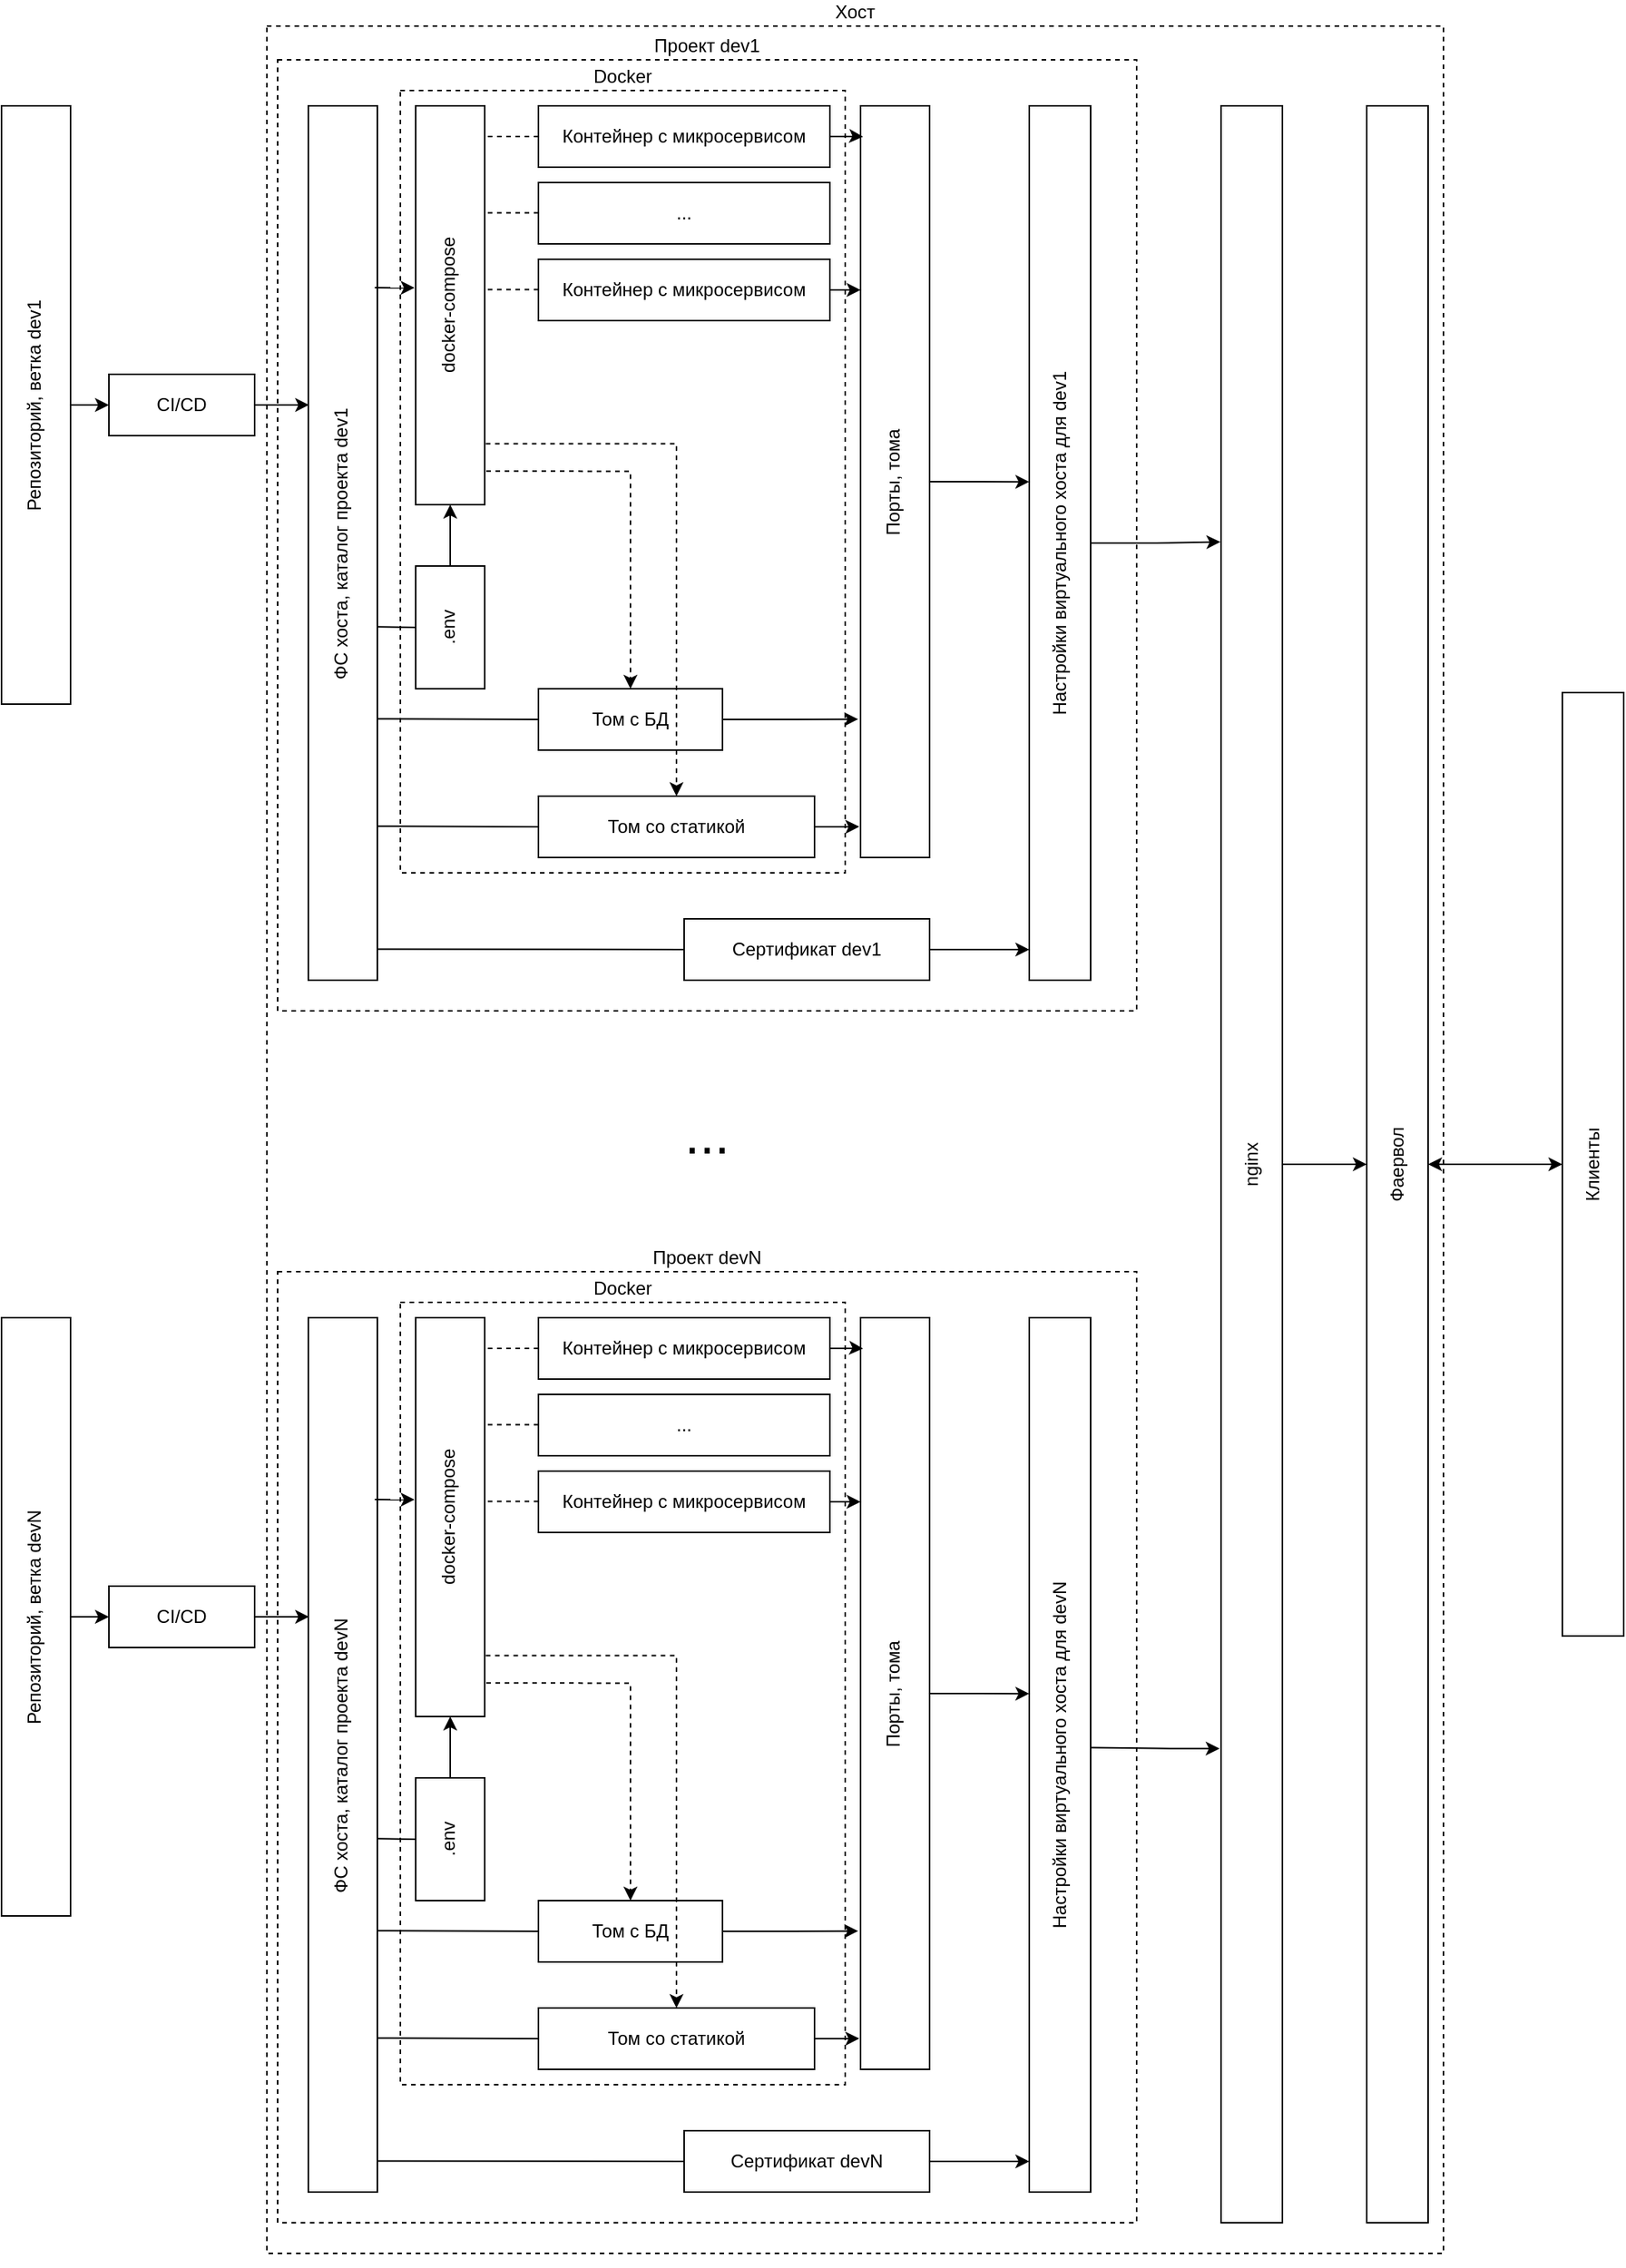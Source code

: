 <mxfile version="24.2.1" type="github">
  <diagram name="Страница — 1" id="JRbik6_uBZYvw-bBDiSD">
    <mxGraphModel dx="3465" dy="1958" grid="1" gridSize="10" guides="1" tooltips="1" connect="1" arrows="1" fold="1" page="1" pageScale="1" pageWidth="1169" pageHeight="827" math="0" shadow="0">
      <root>
        <mxCell id="0" />
        <mxCell id="1" parent="0" />
        <mxCell id="XGVx-LcwlVfjTN6PvsQ9-49" style="edgeStyle=orthogonalEdgeStyle;rounded=0;orthogonalLoop=1;jettySize=auto;html=1;exitX=0.5;exitY=1;exitDx=0;exitDy=0;entryX=0.794;entryY=-0.011;entryDx=0;entryDy=0;entryPerimeter=0;" edge="1" parent="1" source="XGVx-LcwlVfjTN6PvsQ9-43" target="XGVx-LcwlVfjTN6PvsQ9-48">
          <mxGeometry relative="1" as="geometry" />
        </mxCell>
        <mxCell id="XGVx-LcwlVfjTN6PvsQ9-89" style="edgeStyle=orthogonalEdgeStyle;rounded=0;orthogonalLoop=1;jettySize=auto;html=1;entryX=0.5;entryY=0;entryDx=0;entryDy=0;" edge="1" parent="1" source="XGVx-LcwlVfjTN6PvsQ9-48" target="XGVx-LcwlVfjTN6PvsQ9-88">
          <mxGeometry relative="1" as="geometry" />
        </mxCell>
        <mxCell id="XGVx-LcwlVfjTN6PvsQ9-48" value="nginx" style="rounded=0;whiteSpace=wrap;html=1;rotation=-90;" vertex="1" parent="1">
          <mxGeometry x="165" y="760" width="1380" height="40" as="geometry" />
        </mxCell>
        <mxCell id="XGVx-LcwlVfjTN6PvsQ9-50" value="" style="group" vertex="1" connectable="0" parent="1">
          <mxGeometry x="40.0" y="60" width="740" height="620" as="geometry" />
        </mxCell>
        <mxCell id="XGVx-LcwlVfjTN6PvsQ9-1" value="Контейнер с микросервисом" style="rounded=0;whiteSpace=wrap;html=1;" vertex="1" parent="XGVx-LcwlVfjTN6PvsQ9-50">
          <mxGeometry x="350" y="30" width="190" height="40" as="geometry" />
        </mxCell>
        <mxCell id="XGVx-LcwlVfjTN6PvsQ9-2" value="Контейнер с микросервисом" style="rounded=0;whiteSpace=wrap;html=1;" vertex="1" parent="XGVx-LcwlVfjTN6PvsQ9-50">
          <mxGeometry x="350" y="130" width="190" height="40" as="geometry" />
        </mxCell>
        <mxCell id="XGVx-LcwlVfjTN6PvsQ9-3" value="..." style="rounded=0;whiteSpace=wrap;html=1;strokeColor=default;" vertex="1" parent="XGVx-LcwlVfjTN6PvsQ9-50">
          <mxGeometry x="350" y="80" width="190" height="40" as="geometry" />
        </mxCell>
        <mxCell id="XGVx-LcwlVfjTN6PvsQ9-4" value="Том с БД" style="rounded=0;whiteSpace=wrap;html=1;" vertex="1" parent="XGVx-LcwlVfjTN6PvsQ9-50">
          <mxGeometry x="350" y="410" width="120" height="40" as="geometry" />
        </mxCell>
        <mxCell id="XGVx-LcwlVfjTN6PvsQ9-5" value="Том со статикой" style="rounded=0;whiteSpace=wrap;html=1;" vertex="1" parent="XGVx-LcwlVfjTN6PvsQ9-50">
          <mxGeometry x="350" y="480" width="180" height="40" as="geometry" />
        </mxCell>
        <mxCell id="XGVx-LcwlVfjTN6PvsQ9-28" style="edgeStyle=orthogonalEdgeStyle;rounded=0;orthogonalLoop=1;jettySize=auto;html=1;entryX=0.5;entryY=0;entryDx=0;entryDy=0;exitX=0.111;exitY=0.084;exitDx=0;exitDy=0;exitPerimeter=0;dashed=1;" edge="1" parent="XGVx-LcwlVfjTN6PvsQ9-50" source="XGVx-LcwlVfjTN6PvsQ9-6" target="XGVx-LcwlVfjTN6PvsQ9-4">
          <mxGeometry relative="1" as="geometry" />
        </mxCell>
        <mxCell id="XGVx-LcwlVfjTN6PvsQ9-29" style="edgeStyle=orthogonalEdgeStyle;rounded=0;orthogonalLoop=1;jettySize=auto;html=1;exitX=-0.016;exitY=0.153;exitDx=0;exitDy=0;exitPerimeter=0;dashed=1;" edge="1" parent="XGVx-LcwlVfjTN6PvsQ9-50" source="XGVx-LcwlVfjTN6PvsQ9-6" target="XGVx-LcwlVfjTN6PvsQ9-5">
          <mxGeometry relative="1" as="geometry">
            <mxPoint x="320" y="250" as="sourcePoint" />
          </mxGeometry>
        </mxCell>
        <mxCell id="XGVx-LcwlVfjTN6PvsQ9-6" value="docker-compose" style="rounded=0;whiteSpace=wrap;html=1;textDirection=vertical-rl;rotation=-180;" vertex="1" parent="XGVx-LcwlVfjTN6PvsQ9-50">
          <mxGeometry x="270" y="30" width="45" height="260" as="geometry" />
        </mxCell>
        <mxCell id="XGVx-LcwlVfjTN6PvsQ9-11" value="Проект dev1" style="rounded=0;whiteSpace=wrap;html=1;fillColor=none;labelPosition=center;verticalLabelPosition=top;align=center;verticalAlign=bottom;dashed=1;" vertex="1" parent="XGVx-LcwlVfjTN6PvsQ9-50">
          <mxGeometry x="180.0" width="560" height="620" as="geometry" />
        </mxCell>
        <mxCell id="XGVx-LcwlVfjTN6PvsQ9-12" value="Порты, тома" style="rounded=0;whiteSpace=wrap;html=1;textDirection=vertical-rl;rotation=-180;" vertex="1" parent="XGVx-LcwlVfjTN6PvsQ9-50">
          <mxGeometry x="560" y="30" width="45" height="490" as="geometry" />
        </mxCell>
        <mxCell id="XGVx-LcwlVfjTN6PvsQ9-24" style="edgeStyle=orthogonalEdgeStyle;rounded=0;orthogonalLoop=1;jettySize=auto;html=1;exitX=0;exitY=0.5;exitDx=0;exitDy=0;entryX=0;entryY=0.5;entryDx=0;entryDy=0;" edge="1" parent="XGVx-LcwlVfjTN6PvsQ9-50" source="XGVx-LcwlVfjTN6PvsQ9-14" target="XGVx-LcwlVfjTN6PvsQ9-25">
          <mxGeometry relative="1" as="geometry" />
        </mxCell>
        <mxCell id="XGVx-LcwlVfjTN6PvsQ9-14" value="Репозиторий, ветка dev1" style="rounded=0;whiteSpace=wrap;html=1;textDirection=vertical-rl;rotation=-180;" vertex="1" parent="XGVx-LcwlVfjTN6PvsQ9-50">
          <mxGeometry x="2.842e-14" y="30" width="45" height="390" as="geometry" />
        </mxCell>
        <mxCell id="XGVx-LcwlVfjTN6PvsQ9-22" style="edgeStyle=orthogonalEdgeStyle;rounded=0;orthogonalLoop=1;jettySize=auto;html=1;entryX=0.5;entryY=0;entryDx=0;entryDy=0;" edge="1" parent="XGVx-LcwlVfjTN6PvsQ9-50" source="XGVx-LcwlVfjTN6PvsQ9-15" target="XGVx-LcwlVfjTN6PvsQ9-6">
          <mxGeometry relative="1" as="geometry" />
        </mxCell>
        <mxCell id="XGVx-LcwlVfjTN6PvsQ9-15" value=".env" style="rounded=0;whiteSpace=wrap;html=1;textDirection=vertical-rl;rotation=-180;" vertex="1" parent="XGVx-LcwlVfjTN6PvsQ9-50">
          <mxGeometry x="270" y="330" width="45" height="80" as="geometry" />
        </mxCell>
        <mxCell id="XGVx-LcwlVfjTN6PvsQ9-18" value="" style="endArrow=none;html=1;rounded=0;exitX=0;exitY=0.5;exitDx=0;exitDy=0;entryX=0.006;entryY=0.923;entryDx=0;entryDy=0;entryPerimeter=0;dashed=1;" edge="1" parent="XGVx-LcwlVfjTN6PvsQ9-50" source="XGVx-LcwlVfjTN6PvsQ9-1" target="XGVx-LcwlVfjTN6PvsQ9-6">
          <mxGeometry width="50" height="50" relative="1" as="geometry">
            <mxPoint x="570" y="250" as="sourcePoint" />
            <mxPoint x="320" y="50" as="targetPoint" />
          </mxGeometry>
        </mxCell>
        <mxCell id="XGVx-LcwlVfjTN6PvsQ9-20" value="" style="endArrow=none;html=1;rounded=0;exitX=0;exitY=0.5;exitDx=0;exitDy=0;entryX=0.006;entryY=0.923;entryDx=0;entryDy=0;entryPerimeter=0;" edge="1" parent="XGVx-LcwlVfjTN6PvsQ9-50" source="XGVx-LcwlVfjTN6PvsQ9-4">
          <mxGeometry width="50" height="50" relative="1" as="geometry">
            <mxPoint x="280" y="429.58" as="sourcePoint" />
            <mxPoint x="245.0" y="429.58" as="targetPoint" />
          </mxGeometry>
        </mxCell>
        <mxCell id="XGVx-LcwlVfjTN6PvsQ9-21" value="" style="endArrow=none;html=1;rounded=0;exitX=0;exitY=0.5;exitDx=0;exitDy=0;entryX=0.006;entryY=0.923;entryDx=0;entryDy=0;entryPerimeter=0;" edge="1" parent="XGVx-LcwlVfjTN6PvsQ9-50" source="XGVx-LcwlVfjTN6PvsQ9-5">
          <mxGeometry width="50" height="50" relative="1" as="geometry">
            <mxPoint x="280" y="499.58" as="sourcePoint" />
            <mxPoint x="245.0" y="499.58" as="targetPoint" />
          </mxGeometry>
        </mxCell>
        <mxCell id="XGVx-LcwlVfjTN6PvsQ9-23" value="Docker" style="rounded=0;whiteSpace=wrap;html=1;fillColor=none;labelPosition=center;verticalLabelPosition=top;align=center;verticalAlign=bottom;dashed=1;" vertex="1" parent="XGVx-LcwlVfjTN6PvsQ9-50">
          <mxGeometry x="260" y="20" width="290" height="510" as="geometry" />
        </mxCell>
        <mxCell id="XGVx-LcwlVfjTN6PvsQ9-27" style="edgeStyle=orthogonalEdgeStyle;rounded=0;orthogonalLoop=1;jettySize=auto;html=1;entryX=0.989;entryY=0.658;entryDx=0;entryDy=0;entryPerimeter=0;" edge="1" parent="XGVx-LcwlVfjTN6PvsQ9-50" source="XGVx-LcwlVfjTN6PvsQ9-25" target="XGVx-LcwlVfjTN6PvsQ9-26">
          <mxGeometry relative="1" as="geometry" />
        </mxCell>
        <mxCell id="XGVx-LcwlVfjTN6PvsQ9-25" value="CI/CD" style="rounded=0;whiteSpace=wrap;html=1;" vertex="1" parent="XGVx-LcwlVfjTN6PvsQ9-50">
          <mxGeometry x="70.0" y="205" width="95" height="40" as="geometry" />
        </mxCell>
        <mxCell id="XGVx-LcwlVfjTN6PvsQ9-26" value="ФС хоста, каталог проекта dev1" style="rounded=0;whiteSpace=wrap;html=1;textDirection=vertical-rl;rotation=-180;" vertex="1" parent="XGVx-LcwlVfjTN6PvsQ9-50">
          <mxGeometry x="200.0" y="30" width="45" height="570" as="geometry" />
        </mxCell>
        <mxCell id="XGVx-LcwlVfjTN6PvsQ9-30" style="edgeStyle=orthogonalEdgeStyle;rounded=0;orthogonalLoop=1;jettySize=auto;html=1;entryX=1.034;entryY=0.184;entryDx=0;entryDy=0;entryPerimeter=0;" edge="1" parent="XGVx-LcwlVfjTN6PvsQ9-50" source="XGVx-LcwlVfjTN6PvsQ9-4" target="XGVx-LcwlVfjTN6PvsQ9-12">
          <mxGeometry relative="1" as="geometry" />
        </mxCell>
        <mxCell id="XGVx-LcwlVfjTN6PvsQ9-31" style="edgeStyle=orthogonalEdgeStyle;rounded=0;orthogonalLoop=1;jettySize=auto;html=1;entryX=1.018;entryY=0.041;entryDx=0;entryDy=0;entryPerimeter=0;" edge="1" parent="XGVx-LcwlVfjTN6PvsQ9-50" source="XGVx-LcwlVfjTN6PvsQ9-5" target="XGVx-LcwlVfjTN6PvsQ9-12">
          <mxGeometry relative="1" as="geometry" />
        </mxCell>
        <mxCell id="XGVx-LcwlVfjTN6PvsQ9-32" style="edgeStyle=orthogonalEdgeStyle;rounded=0;orthogonalLoop=1;jettySize=auto;html=1;entryX=0.963;entryY=0.959;entryDx=0;entryDy=0;entryPerimeter=0;" edge="1" parent="XGVx-LcwlVfjTN6PvsQ9-50" source="XGVx-LcwlVfjTN6PvsQ9-1" target="XGVx-LcwlVfjTN6PvsQ9-12">
          <mxGeometry relative="1" as="geometry" />
        </mxCell>
        <mxCell id="XGVx-LcwlVfjTN6PvsQ9-35" style="edgeStyle=orthogonalEdgeStyle;rounded=0;orthogonalLoop=1;jettySize=auto;html=1;entryX=1;entryY=0.755;entryDx=0;entryDy=0;entryPerimeter=0;" edge="1" parent="XGVx-LcwlVfjTN6PvsQ9-50" source="XGVx-LcwlVfjTN6PvsQ9-2" target="XGVx-LcwlVfjTN6PvsQ9-12">
          <mxGeometry relative="1" as="geometry" />
        </mxCell>
        <mxCell id="XGVx-LcwlVfjTN6PvsQ9-36" style="edgeStyle=orthogonalEdgeStyle;rounded=0;orthogonalLoop=1;jettySize=auto;html=1;exitX=0.037;exitY=0.792;exitDx=0;exitDy=0;exitPerimeter=0;entryX=1.015;entryY=0.542;entryDx=0;entryDy=0;entryPerimeter=0;" edge="1" parent="XGVx-LcwlVfjTN6PvsQ9-50" source="XGVx-LcwlVfjTN6PvsQ9-26" target="XGVx-LcwlVfjTN6PvsQ9-6">
          <mxGeometry relative="1" as="geometry">
            <mxPoint x="250.0" y="135" as="sourcePoint" />
            <mxPoint x="260" y="150" as="targetPoint" />
            <Array as="points" />
          </mxGeometry>
        </mxCell>
        <mxCell id="XGVx-LcwlVfjTN6PvsQ9-39" value="" style="endArrow=none;html=1;rounded=0;exitX=0;exitY=0.5;exitDx=0;exitDy=0;entryX=0.006;entryY=0.923;entryDx=0;entryDy=0;entryPerimeter=0;dashed=1;" edge="1" parent="XGVx-LcwlVfjTN6PvsQ9-50">
          <mxGeometry width="50" height="50" relative="1" as="geometry">
            <mxPoint x="350" y="99.76" as="sourcePoint" />
            <mxPoint x="315" y="99.76" as="targetPoint" />
          </mxGeometry>
        </mxCell>
        <mxCell id="XGVx-LcwlVfjTN6PvsQ9-40" value="" style="endArrow=none;html=1;rounded=0;exitX=0;exitY=0.5;exitDx=0;exitDy=0;entryX=0.006;entryY=0.923;entryDx=0;entryDy=0;entryPerimeter=0;dashed=1;" edge="1" parent="XGVx-LcwlVfjTN6PvsQ9-50">
          <mxGeometry width="50" height="50" relative="1" as="geometry">
            <mxPoint x="350" y="149.76" as="sourcePoint" />
            <mxPoint x="315" y="149.76" as="targetPoint" />
          </mxGeometry>
        </mxCell>
        <mxCell id="XGVx-LcwlVfjTN6PvsQ9-41" value="" style="endArrow=none;html=1;rounded=0;entryX=0.006;entryY=0.923;entryDx=0;entryDy=0;entryPerimeter=0;" edge="1" parent="XGVx-LcwlVfjTN6PvsQ9-50">
          <mxGeometry width="50" height="50" relative="1" as="geometry">
            <mxPoint x="270" y="370" as="sourcePoint" />
            <mxPoint x="245.0" y="369.57" as="targetPoint" />
          </mxGeometry>
        </mxCell>
        <mxCell id="XGVx-LcwlVfjTN6PvsQ9-42" value="Сертификат dev1" style="rounded=0;whiteSpace=wrap;html=1;" vertex="1" parent="XGVx-LcwlVfjTN6PvsQ9-50">
          <mxGeometry x="445" y="560" width="160" height="40" as="geometry" />
        </mxCell>
        <mxCell id="XGVx-LcwlVfjTN6PvsQ9-43" value="Настройки виртуального хоста для dev1" style="rounded=0;whiteSpace=wrap;html=1;rotation=-90;" vertex="1" parent="XGVx-LcwlVfjTN6PvsQ9-50">
          <mxGeometry x="405" y="295" width="570" height="40" as="geometry" />
        </mxCell>
        <mxCell id="XGVx-LcwlVfjTN6PvsQ9-44" value="" style="endArrow=none;html=1;rounded=0;entryX=0.006;entryY=0.923;entryDx=0;entryDy=0;entryPerimeter=0;exitX=0;exitY=0.5;exitDx=0;exitDy=0;" edge="1" parent="XGVx-LcwlVfjTN6PvsQ9-50" source="XGVx-LcwlVfjTN6PvsQ9-42">
          <mxGeometry width="50" height="50" relative="1" as="geometry">
            <mxPoint x="270" y="580.22" as="sourcePoint" />
            <mxPoint x="245.0" y="579.79" as="targetPoint" />
          </mxGeometry>
        </mxCell>
        <mxCell id="XGVx-LcwlVfjTN6PvsQ9-46" style="edgeStyle=orthogonalEdgeStyle;rounded=0;orthogonalLoop=1;jettySize=auto;html=1;exitX=0;exitY=0.5;exitDx=0;exitDy=0;entryX=0.57;entryY=0;entryDx=0;entryDy=0;entryPerimeter=0;" edge="1" parent="XGVx-LcwlVfjTN6PvsQ9-50" source="XGVx-LcwlVfjTN6PvsQ9-12" target="XGVx-LcwlVfjTN6PvsQ9-43">
          <mxGeometry relative="1" as="geometry" />
        </mxCell>
        <mxCell id="XGVx-LcwlVfjTN6PvsQ9-47" style="edgeStyle=orthogonalEdgeStyle;rounded=0;orthogonalLoop=1;jettySize=auto;html=1;exitX=1;exitY=0.5;exitDx=0;exitDy=0;" edge="1" parent="XGVx-LcwlVfjTN6PvsQ9-50" source="XGVx-LcwlVfjTN6PvsQ9-42">
          <mxGeometry relative="1" as="geometry">
            <mxPoint x="670" y="580" as="targetPoint" />
          </mxGeometry>
        </mxCell>
        <mxCell id="XGVx-LcwlVfjTN6PvsQ9-51" value="" style="group" vertex="1" connectable="0" parent="1">
          <mxGeometry x="40.0" y="850" width="740" height="620" as="geometry" />
        </mxCell>
        <mxCell id="XGVx-LcwlVfjTN6PvsQ9-52" value="Контейнер с микросервисом" style="rounded=0;whiteSpace=wrap;html=1;" vertex="1" parent="XGVx-LcwlVfjTN6PvsQ9-51">
          <mxGeometry x="350" y="30" width="190" height="40" as="geometry" />
        </mxCell>
        <mxCell id="XGVx-LcwlVfjTN6PvsQ9-53" value="Контейнер с микросервисом" style="rounded=0;whiteSpace=wrap;html=1;" vertex="1" parent="XGVx-LcwlVfjTN6PvsQ9-51">
          <mxGeometry x="350" y="130" width="190" height="40" as="geometry" />
        </mxCell>
        <mxCell id="XGVx-LcwlVfjTN6PvsQ9-54" value="..." style="rounded=0;whiteSpace=wrap;html=1;strokeColor=default;" vertex="1" parent="XGVx-LcwlVfjTN6PvsQ9-51">
          <mxGeometry x="350" y="80" width="190" height="40" as="geometry" />
        </mxCell>
        <mxCell id="XGVx-LcwlVfjTN6PvsQ9-55" value="Том с БД" style="rounded=0;whiteSpace=wrap;html=1;" vertex="1" parent="XGVx-LcwlVfjTN6PvsQ9-51">
          <mxGeometry x="350" y="410" width="120" height="40" as="geometry" />
        </mxCell>
        <mxCell id="XGVx-LcwlVfjTN6PvsQ9-56" value="Том со статикой" style="rounded=0;whiteSpace=wrap;html=1;" vertex="1" parent="XGVx-LcwlVfjTN6PvsQ9-51">
          <mxGeometry x="350" y="480" width="180" height="40" as="geometry" />
        </mxCell>
        <mxCell id="XGVx-LcwlVfjTN6PvsQ9-57" style="edgeStyle=orthogonalEdgeStyle;rounded=0;orthogonalLoop=1;jettySize=auto;html=1;entryX=0.5;entryY=0;entryDx=0;entryDy=0;exitX=0.111;exitY=0.084;exitDx=0;exitDy=0;exitPerimeter=0;dashed=1;" edge="1" parent="XGVx-LcwlVfjTN6PvsQ9-51" source="XGVx-LcwlVfjTN6PvsQ9-59" target="XGVx-LcwlVfjTN6PvsQ9-55">
          <mxGeometry relative="1" as="geometry" />
        </mxCell>
        <mxCell id="XGVx-LcwlVfjTN6PvsQ9-58" style="edgeStyle=orthogonalEdgeStyle;rounded=0;orthogonalLoop=1;jettySize=auto;html=1;exitX=-0.016;exitY=0.153;exitDx=0;exitDy=0;exitPerimeter=0;dashed=1;" edge="1" parent="XGVx-LcwlVfjTN6PvsQ9-51" source="XGVx-LcwlVfjTN6PvsQ9-59" target="XGVx-LcwlVfjTN6PvsQ9-56">
          <mxGeometry relative="1" as="geometry">
            <mxPoint x="320" y="250" as="sourcePoint" />
          </mxGeometry>
        </mxCell>
        <mxCell id="XGVx-LcwlVfjTN6PvsQ9-59" value="docker-compose" style="rounded=0;whiteSpace=wrap;html=1;textDirection=vertical-rl;rotation=-180;" vertex="1" parent="XGVx-LcwlVfjTN6PvsQ9-51">
          <mxGeometry x="270" y="30" width="45" height="260" as="geometry" />
        </mxCell>
        <mxCell id="XGVx-LcwlVfjTN6PvsQ9-60" value="Проект devN" style="rounded=0;whiteSpace=wrap;html=1;fillColor=none;labelPosition=center;verticalLabelPosition=top;align=center;verticalAlign=bottom;dashed=1;" vertex="1" parent="XGVx-LcwlVfjTN6PvsQ9-51">
          <mxGeometry x="180.0" width="560" height="620" as="geometry" />
        </mxCell>
        <mxCell id="XGVx-LcwlVfjTN6PvsQ9-61" value="Порты, тома" style="rounded=0;whiteSpace=wrap;html=1;textDirection=vertical-rl;rotation=-180;" vertex="1" parent="XGVx-LcwlVfjTN6PvsQ9-51">
          <mxGeometry x="560" y="30" width="45" height="490" as="geometry" />
        </mxCell>
        <mxCell id="XGVx-LcwlVfjTN6PvsQ9-62" style="edgeStyle=orthogonalEdgeStyle;rounded=0;orthogonalLoop=1;jettySize=auto;html=1;exitX=0;exitY=0.5;exitDx=0;exitDy=0;entryX=0;entryY=0.5;entryDx=0;entryDy=0;" edge="1" parent="XGVx-LcwlVfjTN6PvsQ9-51" source="XGVx-LcwlVfjTN6PvsQ9-63" target="XGVx-LcwlVfjTN6PvsQ9-71">
          <mxGeometry relative="1" as="geometry" />
        </mxCell>
        <mxCell id="XGVx-LcwlVfjTN6PvsQ9-63" value="Репозиторий, ветка devN" style="rounded=0;whiteSpace=wrap;html=1;textDirection=vertical-rl;rotation=-180;" vertex="1" parent="XGVx-LcwlVfjTN6PvsQ9-51">
          <mxGeometry x="2.842e-14" y="30" width="45" height="390" as="geometry" />
        </mxCell>
        <mxCell id="XGVx-LcwlVfjTN6PvsQ9-64" style="edgeStyle=orthogonalEdgeStyle;rounded=0;orthogonalLoop=1;jettySize=auto;html=1;entryX=0.5;entryY=0;entryDx=0;entryDy=0;" edge="1" parent="XGVx-LcwlVfjTN6PvsQ9-51" source="XGVx-LcwlVfjTN6PvsQ9-65" target="XGVx-LcwlVfjTN6PvsQ9-59">
          <mxGeometry relative="1" as="geometry" />
        </mxCell>
        <mxCell id="XGVx-LcwlVfjTN6PvsQ9-65" value=".env" style="rounded=0;whiteSpace=wrap;html=1;textDirection=vertical-rl;rotation=-180;" vertex="1" parent="XGVx-LcwlVfjTN6PvsQ9-51">
          <mxGeometry x="270" y="330" width="45" height="80" as="geometry" />
        </mxCell>
        <mxCell id="XGVx-LcwlVfjTN6PvsQ9-66" value="" style="endArrow=none;html=1;rounded=0;exitX=0;exitY=0.5;exitDx=0;exitDy=0;entryX=0.006;entryY=0.923;entryDx=0;entryDy=0;entryPerimeter=0;dashed=1;" edge="1" parent="XGVx-LcwlVfjTN6PvsQ9-51" source="XGVx-LcwlVfjTN6PvsQ9-52" target="XGVx-LcwlVfjTN6PvsQ9-59">
          <mxGeometry width="50" height="50" relative="1" as="geometry">
            <mxPoint x="570" y="250" as="sourcePoint" />
            <mxPoint x="320" y="50" as="targetPoint" />
          </mxGeometry>
        </mxCell>
        <mxCell id="XGVx-LcwlVfjTN6PvsQ9-67" value="" style="endArrow=none;html=1;rounded=0;exitX=0;exitY=0.5;exitDx=0;exitDy=0;entryX=0.006;entryY=0.923;entryDx=0;entryDy=0;entryPerimeter=0;" edge="1" parent="XGVx-LcwlVfjTN6PvsQ9-51" source="XGVx-LcwlVfjTN6PvsQ9-55">
          <mxGeometry width="50" height="50" relative="1" as="geometry">
            <mxPoint x="280" y="429.58" as="sourcePoint" />
            <mxPoint x="245.0" y="429.58" as="targetPoint" />
          </mxGeometry>
        </mxCell>
        <mxCell id="XGVx-LcwlVfjTN6PvsQ9-68" value="" style="endArrow=none;html=1;rounded=0;exitX=0;exitY=0.5;exitDx=0;exitDy=0;entryX=0.006;entryY=0.923;entryDx=0;entryDy=0;entryPerimeter=0;" edge="1" parent="XGVx-LcwlVfjTN6PvsQ9-51" source="XGVx-LcwlVfjTN6PvsQ9-56">
          <mxGeometry width="50" height="50" relative="1" as="geometry">
            <mxPoint x="280" y="499.58" as="sourcePoint" />
            <mxPoint x="245.0" y="499.58" as="targetPoint" />
          </mxGeometry>
        </mxCell>
        <mxCell id="XGVx-LcwlVfjTN6PvsQ9-69" value="Docker" style="rounded=0;whiteSpace=wrap;html=1;fillColor=none;labelPosition=center;verticalLabelPosition=top;align=center;verticalAlign=bottom;dashed=1;" vertex="1" parent="XGVx-LcwlVfjTN6PvsQ9-51">
          <mxGeometry x="260" y="20" width="290" height="510" as="geometry" />
        </mxCell>
        <mxCell id="XGVx-LcwlVfjTN6PvsQ9-70" style="edgeStyle=orthogonalEdgeStyle;rounded=0;orthogonalLoop=1;jettySize=auto;html=1;entryX=0.989;entryY=0.658;entryDx=0;entryDy=0;entryPerimeter=0;" edge="1" parent="XGVx-LcwlVfjTN6PvsQ9-51" source="XGVx-LcwlVfjTN6PvsQ9-71" target="XGVx-LcwlVfjTN6PvsQ9-72">
          <mxGeometry relative="1" as="geometry" />
        </mxCell>
        <mxCell id="XGVx-LcwlVfjTN6PvsQ9-71" value="CI/CD" style="rounded=0;whiteSpace=wrap;html=1;" vertex="1" parent="XGVx-LcwlVfjTN6PvsQ9-51">
          <mxGeometry x="70.0" y="205" width="95" height="40" as="geometry" />
        </mxCell>
        <mxCell id="XGVx-LcwlVfjTN6PvsQ9-72" value="ФС хоста, каталог проекта devN" style="rounded=0;whiteSpace=wrap;html=1;textDirection=vertical-rl;rotation=-180;" vertex="1" parent="XGVx-LcwlVfjTN6PvsQ9-51">
          <mxGeometry x="200.0" y="30" width="45" height="570" as="geometry" />
        </mxCell>
        <mxCell id="XGVx-LcwlVfjTN6PvsQ9-73" style="edgeStyle=orthogonalEdgeStyle;rounded=0;orthogonalLoop=1;jettySize=auto;html=1;entryX=1.034;entryY=0.184;entryDx=0;entryDy=0;entryPerimeter=0;" edge="1" parent="XGVx-LcwlVfjTN6PvsQ9-51" source="XGVx-LcwlVfjTN6PvsQ9-55" target="XGVx-LcwlVfjTN6PvsQ9-61">
          <mxGeometry relative="1" as="geometry" />
        </mxCell>
        <mxCell id="XGVx-LcwlVfjTN6PvsQ9-74" style="edgeStyle=orthogonalEdgeStyle;rounded=0;orthogonalLoop=1;jettySize=auto;html=1;entryX=1.018;entryY=0.041;entryDx=0;entryDy=0;entryPerimeter=0;" edge="1" parent="XGVx-LcwlVfjTN6PvsQ9-51" source="XGVx-LcwlVfjTN6PvsQ9-56" target="XGVx-LcwlVfjTN6PvsQ9-61">
          <mxGeometry relative="1" as="geometry" />
        </mxCell>
        <mxCell id="XGVx-LcwlVfjTN6PvsQ9-75" style="edgeStyle=orthogonalEdgeStyle;rounded=0;orthogonalLoop=1;jettySize=auto;html=1;entryX=0.963;entryY=0.959;entryDx=0;entryDy=0;entryPerimeter=0;" edge="1" parent="XGVx-LcwlVfjTN6PvsQ9-51" source="XGVx-LcwlVfjTN6PvsQ9-52" target="XGVx-LcwlVfjTN6PvsQ9-61">
          <mxGeometry relative="1" as="geometry" />
        </mxCell>
        <mxCell id="XGVx-LcwlVfjTN6PvsQ9-76" style="edgeStyle=orthogonalEdgeStyle;rounded=0;orthogonalLoop=1;jettySize=auto;html=1;entryX=1;entryY=0.755;entryDx=0;entryDy=0;entryPerimeter=0;" edge="1" parent="XGVx-LcwlVfjTN6PvsQ9-51" source="XGVx-LcwlVfjTN6PvsQ9-53" target="XGVx-LcwlVfjTN6PvsQ9-61">
          <mxGeometry relative="1" as="geometry" />
        </mxCell>
        <mxCell id="XGVx-LcwlVfjTN6PvsQ9-77" style="edgeStyle=orthogonalEdgeStyle;rounded=0;orthogonalLoop=1;jettySize=auto;html=1;exitX=0.037;exitY=0.792;exitDx=0;exitDy=0;exitPerimeter=0;entryX=1.015;entryY=0.542;entryDx=0;entryDy=0;entryPerimeter=0;" edge="1" parent="XGVx-LcwlVfjTN6PvsQ9-51" source="XGVx-LcwlVfjTN6PvsQ9-72" target="XGVx-LcwlVfjTN6PvsQ9-59">
          <mxGeometry relative="1" as="geometry">
            <mxPoint x="250.0" y="135" as="sourcePoint" />
            <mxPoint x="260" y="150" as="targetPoint" />
            <Array as="points" />
          </mxGeometry>
        </mxCell>
        <mxCell id="XGVx-LcwlVfjTN6PvsQ9-78" value="" style="endArrow=none;html=1;rounded=0;exitX=0;exitY=0.5;exitDx=0;exitDy=0;entryX=0.006;entryY=0.923;entryDx=0;entryDy=0;entryPerimeter=0;dashed=1;" edge="1" parent="XGVx-LcwlVfjTN6PvsQ9-51">
          <mxGeometry width="50" height="50" relative="1" as="geometry">
            <mxPoint x="350" y="99.76" as="sourcePoint" />
            <mxPoint x="315" y="99.76" as="targetPoint" />
          </mxGeometry>
        </mxCell>
        <mxCell id="XGVx-LcwlVfjTN6PvsQ9-79" value="" style="endArrow=none;html=1;rounded=0;exitX=0;exitY=0.5;exitDx=0;exitDy=0;entryX=0.006;entryY=0.923;entryDx=0;entryDy=0;entryPerimeter=0;dashed=1;" edge="1" parent="XGVx-LcwlVfjTN6PvsQ9-51">
          <mxGeometry width="50" height="50" relative="1" as="geometry">
            <mxPoint x="350" y="149.76" as="sourcePoint" />
            <mxPoint x="315" y="149.76" as="targetPoint" />
          </mxGeometry>
        </mxCell>
        <mxCell id="XGVx-LcwlVfjTN6PvsQ9-80" value="" style="endArrow=none;html=1;rounded=0;entryX=0.006;entryY=0.923;entryDx=0;entryDy=0;entryPerimeter=0;" edge="1" parent="XGVx-LcwlVfjTN6PvsQ9-51">
          <mxGeometry width="50" height="50" relative="1" as="geometry">
            <mxPoint x="270" y="370" as="sourcePoint" />
            <mxPoint x="245.0" y="369.57" as="targetPoint" />
          </mxGeometry>
        </mxCell>
        <mxCell id="XGVx-LcwlVfjTN6PvsQ9-81" value="Сертификат devN" style="rounded=0;whiteSpace=wrap;html=1;" vertex="1" parent="XGVx-LcwlVfjTN6PvsQ9-51">
          <mxGeometry x="445" y="560" width="160" height="40" as="geometry" />
        </mxCell>
        <mxCell id="XGVx-LcwlVfjTN6PvsQ9-82" value="Настройки виртуального хоста для devN" style="rounded=0;whiteSpace=wrap;html=1;rotation=-90;" vertex="1" parent="XGVx-LcwlVfjTN6PvsQ9-51">
          <mxGeometry x="405" y="295" width="570" height="40" as="geometry" />
        </mxCell>
        <mxCell id="XGVx-LcwlVfjTN6PvsQ9-83" value="" style="endArrow=none;html=1;rounded=0;entryX=0.006;entryY=0.923;entryDx=0;entryDy=0;entryPerimeter=0;exitX=0;exitY=0.5;exitDx=0;exitDy=0;" edge="1" parent="XGVx-LcwlVfjTN6PvsQ9-51" source="XGVx-LcwlVfjTN6PvsQ9-81">
          <mxGeometry width="50" height="50" relative="1" as="geometry">
            <mxPoint x="270" y="580.22" as="sourcePoint" />
            <mxPoint x="245.0" y="579.79" as="targetPoint" />
          </mxGeometry>
        </mxCell>
        <mxCell id="XGVx-LcwlVfjTN6PvsQ9-84" style="edgeStyle=orthogonalEdgeStyle;rounded=0;orthogonalLoop=1;jettySize=auto;html=1;exitX=0;exitY=0.5;exitDx=0;exitDy=0;entryX=0.57;entryY=0;entryDx=0;entryDy=0;entryPerimeter=0;" edge="1" parent="XGVx-LcwlVfjTN6PvsQ9-51" source="XGVx-LcwlVfjTN6PvsQ9-61" target="XGVx-LcwlVfjTN6PvsQ9-82">
          <mxGeometry relative="1" as="geometry" />
        </mxCell>
        <mxCell id="XGVx-LcwlVfjTN6PvsQ9-85" style="edgeStyle=orthogonalEdgeStyle;rounded=0;orthogonalLoop=1;jettySize=auto;html=1;exitX=1;exitY=0.5;exitDx=0;exitDy=0;" edge="1" parent="XGVx-LcwlVfjTN6PvsQ9-51" source="XGVx-LcwlVfjTN6PvsQ9-81">
          <mxGeometry relative="1" as="geometry">
            <mxPoint x="670" y="580" as="targetPoint" />
          </mxGeometry>
        </mxCell>
        <mxCell id="XGVx-LcwlVfjTN6PvsQ9-87" style="edgeStyle=orthogonalEdgeStyle;rounded=0;orthogonalLoop=1;jettySize=auto;html=1;exitX=0.5;exitY=1;exitDx=0;exitDy=0;entryX=0.224;entryY=-0.023;entryDx=0;entryDy=0;entryPerimeter=0;" edge="1" parent="XGVx-LcwlVfjTN6PvsQ9-51" target="XGVx-LcwlVfjTN6PvsQ9-48">
          <mxGeometry relative="1" as="geometry">
            <mxPoint x="710" y="310.26" as="sourcePoint" />
            <mxPoint x="794" y="310" as="targetPoint" />
          </mxGeometry>
        </mxCell>
        <mxCell id="XGVx-LcwlVfjTN6PvsQ9-86" value="&lt;font style=&quot;font-size: 35px;&quot;&gt;...&lt;/font&gt;" style="rounded=0;whiteSpace=wrap;html=1;strokeColor=none;fillColor=none;" vertex="1" parent="1">
          <mxGeometry x="220" y="740" width="560" height="40" as="geometry" />
        </mxCell>
        <mxCell id="XGVx-LcwlVfjTN6PvsQ9-90" value="Хост" style="rounded=0;whiteSpace=wrap;html=1;dashed=1;fillColor=none;labelPosition=center;verticalLabelPosition=top;align=center;verticalAlign=bottom;" vertex="1" parent="1">
          <mxGeometry x="213" y="38" width="767" height="1452" as="geometry" />
        </mxCell>
        <mxCell id="XGVx-LcwlVfjTN6PvsQ9-88" value="Фаервол" style="rounded=0;whiteSpace=wrap;html=1;rotation=-90;" vertex="1" parent="1">
          <mxGeometry x="260" y="760" width="1380" height="40" as="geometry" />
        </mxCell>
        <mxCell id="XGVx-LcwlVfjTN6PvsQ9-91" style="edgeStyle=orthogonalEdgeStyle;rounded=0;orthogonalLoop=1;jettySize=auto;html=1;exitX=0.5;exitY=1;exitDx=0;exitDy=0;" edge="1" parent="1" source="XGVx-LcwlVfjTN6PvsQ9-90" target="XGVx-LcwlVfjTN6PvsQ9-90">
          <mxGeometry relative="1" as="geometry" />
        </mxCell>
        <mxCell id="XGVx-LcwlVfjTN6PvsQ9-92" value="Клиенты" style="rounded=0;whiteSpace=wrap;html=1;rotation=-90;" vertex="1" parent="1">
          <mxGeometry x="770" y="760" width="615" height="40" as="geometry" />
        </mxCell>
        <mxCell id="XGVx-LcwlVfjTN6PvsQ9-93" value="" style="endArrow=classic;startArrow=classic;html=1;rounded=0;entryX=0.5;entryY=1;entryDx=0;entryDy=0;exitX=0.5;exitY=0;exitDx=0;exitDy=0;" edge="1" parent="1" source="XGVx-LcwlVfjTN6PvsQ9-92" target="XGVx-LcwlVfjTN6PvsQ9-88">
          <mxGeometry width="50" height="50" relative="1" as="geometry">
            <mxPoint x="710" y="950" as="sourcePoint" />
            <mxPoint x="760" y="900" as="targetPoint" />
          </mxGeometry>
        </mxCell>
      </root>
    </mxGraphModel>
  </diagram>
</mxfile>
